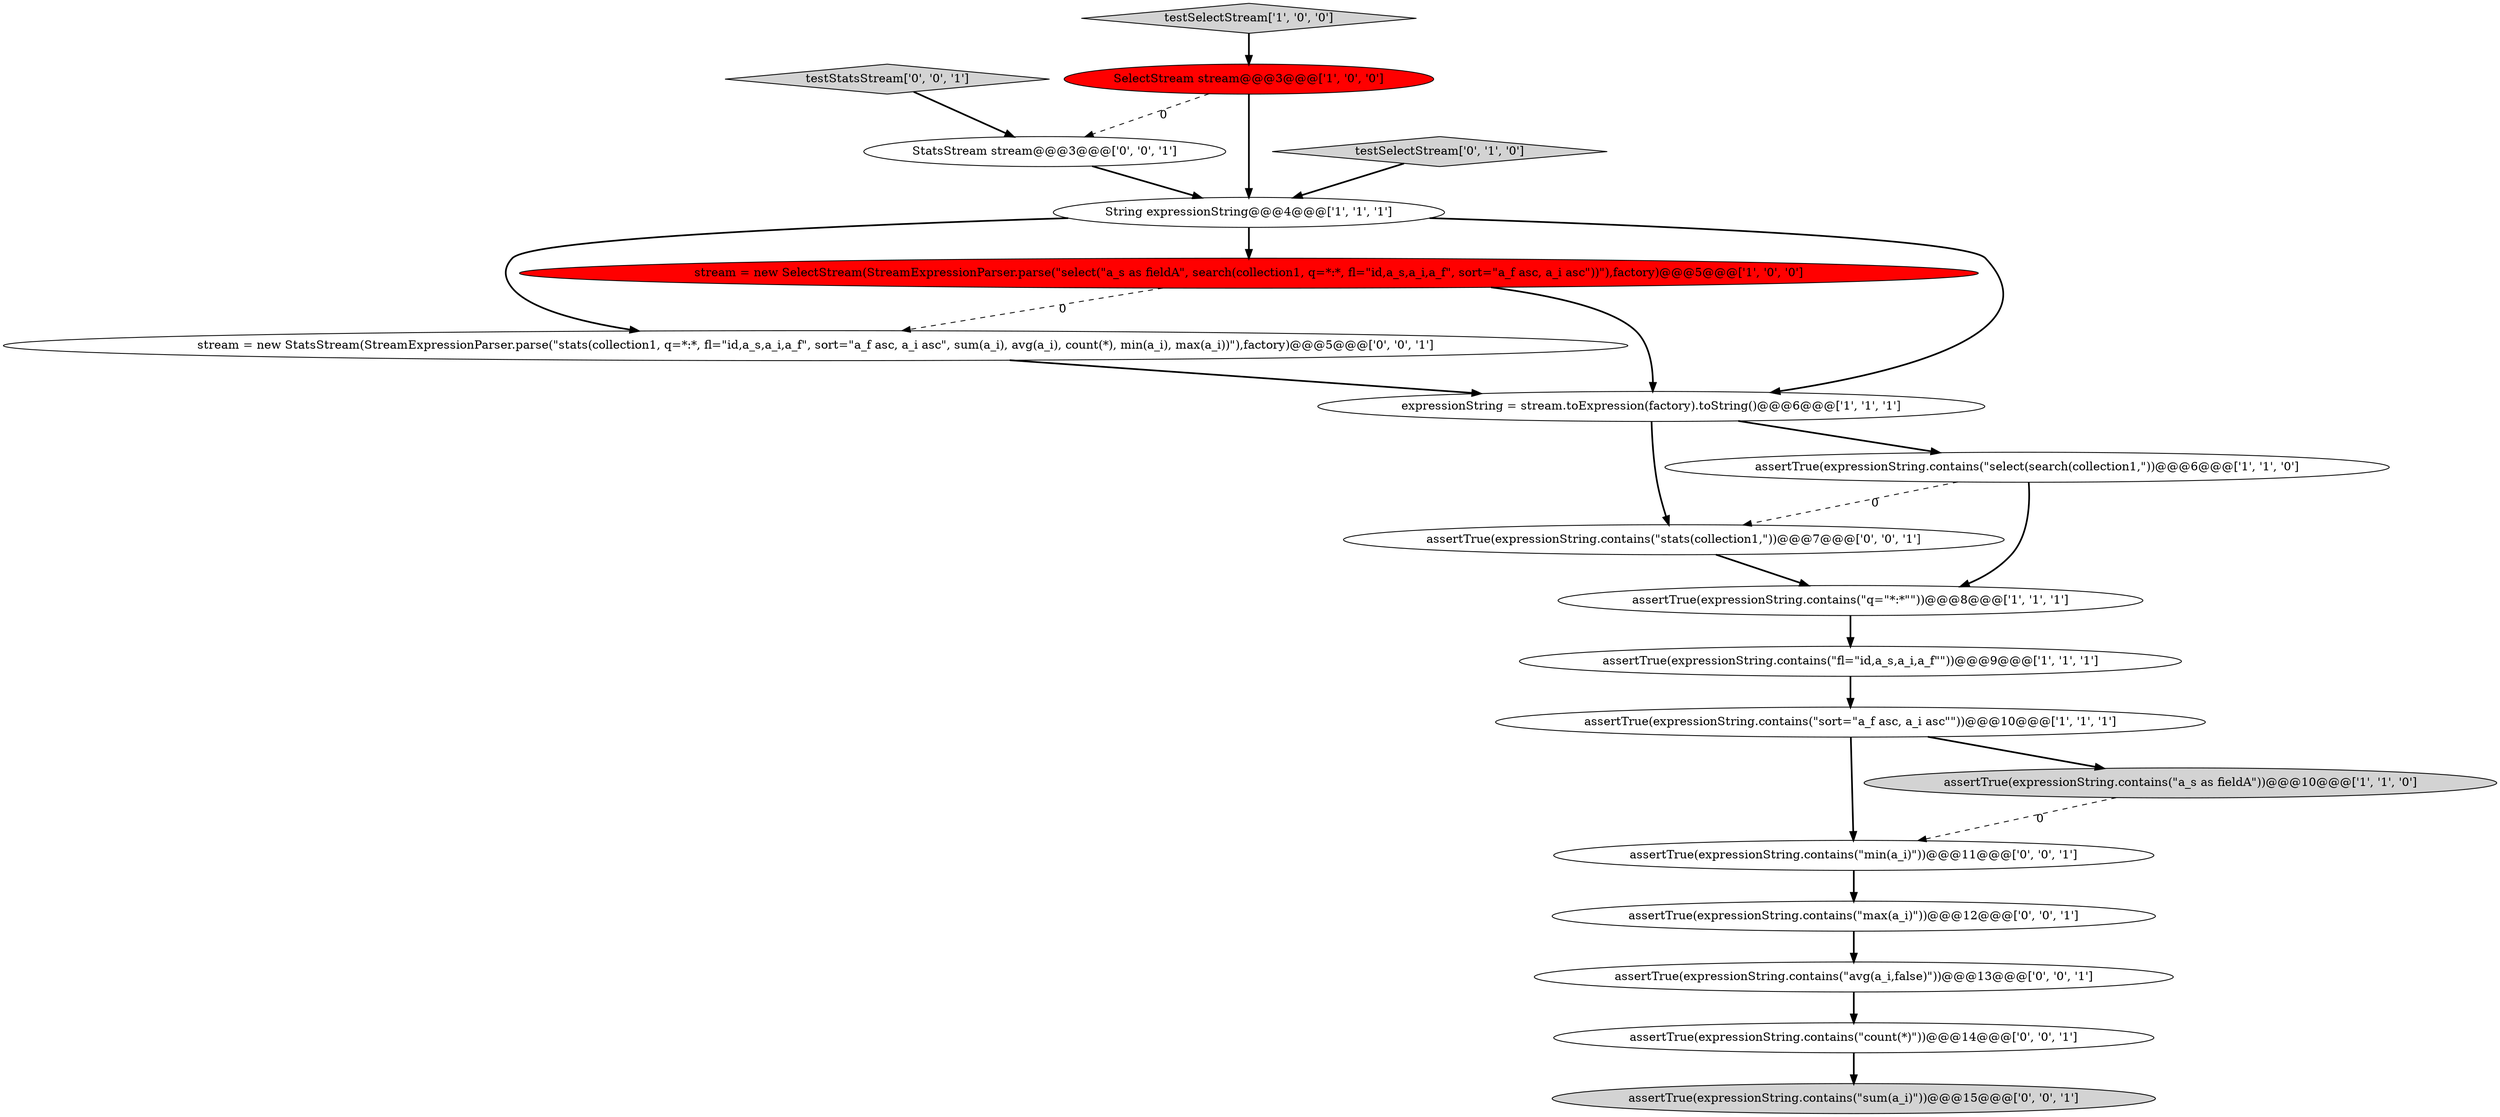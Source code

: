 digraph {
6 [style = filled, label = "assertTrue(expressionString.contains(\"fl=\"id,a_s,a_i,a_f\"\"))@@@9@@@['1', '1', '1']", fillcolor = white, shape = ellipse image = "AAA0AAABBB1BBB"];
2 [style = filled, label = "assertTrue(expressionString.contains(\"sort=\"a_f asc, a_i asc\"\"))@@@10@@@['1', '1', '1']", fillcolor = white, shape = ellipse image = "AAA0AAABBB1BBB"];
7 [style = filled, label = "String expressionString@@@4@@@['1', '1', '1']", fillcolor = white, shape = ellipse image = "AAA0AAABBB1BBB"];
9 [style = filled, label = "SelectStream stream@@@3@@@['1', '0', '0']", fillcolor = red, shape = ellipse image = "AAA1AAABBB1BBB"];
10 [style = filled, label = "testSelectStream['0', '1', '0']", fillcolor = lightgray, shape = diamond image = "AAA0AAABBB2BBB"];
11 [style = filled, label = "assertTrue(expressionString.contains(\"stats(collection1,\"))@@@7@@@['0', '0', '1']", fillcolor = white, shape = ellipse image = "AAA0AAABBB3BBB"];
13 [style = filled, label = "assertTrue(expressionString.contains(\"count(*)\"))@@@14@@@['0', '0', '1']", fillcolor = white, shape = ellipse image = "AAA0AAABBB3BBB"];
16 [style = filled, label = "assertTrue(expressionString.contains(\"sum(a_i)\"))@@@15@@@['0', '0', '1']", fillcolor = lightgray, shape = ellipse image = "AAA0AAABBB3BBB"];
19 [style = filled, label = "assertTrue(expressionString.contains(\"max(a_i)\"))@@@12@@@['0', '0', '1']", fillcolor = white, shape = ellipse image = "AAA0AAABBB3BBB"];
12 [style = filled, label = "stream = new StatsStream(StreamExpressionParser.parse(\"stats(collection1, q=*:*, fl=\"id,a_s,a_i,a_f\", sort=\"a_f asc, a_i asc\", sum(a_i), avg(a_i), count(*), min(a_i), max(a_i))\"),factory)@@@5@@@['0', '0', '1']", fillcolor = white, shape = ellipse image = "AAA0AAABBB3BBB"];
3 [style = filled, label = "testSelectStream['1', '0', '0']", fillcolor = lightgray, shape = diamond image = "AAA0AAABBB1BBB"];
14 [style = filled, label = "assertTrue(expressionString.contains(\"avg(a_i,false)\"))@@@13@@@['0', '0', '1']", fillcolor = white, shape = ellipse image = "AAA0AAABBB3BBB"];
17 [style = filled, label = "StatsStream stream@@@3@@@['0', '0', '1']", fillcolor = white, shape = ellipse image = "AAA0AAABBB3BBB"];
15 [style = filled, label = "testStatsStream['0', '0', '1']", fillcolor = lightgray, shape = diamond image = "AAA0AAABBB3BBB"];
18 [style = filled, label = "assertTrue(expressionString.contains(\"min(a_i)\"))@@@11@@@['0', '0', '1']", fillcolor = white, shape = ellipse image = "AAA0AAABBB3BBB"];
5 [style = filled, label = "stream = new SelectStream(StreamExpressionParser.parse(\"select(\"a_s as fieldA\", search(collection1, q=*:*, fl=\"id,a_s,a_i,a_f\", sort=\"a_f asc, a_i asc\"))\"),factory)@@@5@@@['1', '0', '0']", fillcolor = red, shape = ellipse image = "AAA1AAABBB1BBB"];
8 [style = filled, label = "expressionString = stream.toExpression(factory).toString()@@@6@@@['1', '1', '1']", fillcolor = white, shape = ellipse image = "AAA0AAABBB1BBB"];
1 [style = filled, label = "assertTrue(expressionString.contains(\"q=\"*:*\"\"))@@@8@@@['1', '1', '1']", fillcolor = white, shape = ellipse image = "AAA0AAABBB1BBB"];
0 [style = filled, label = "assertTrue(expressionString.contains(\"select(search(collection1,\"))@@@6@@@['1', '1', '0']", fillcolor = white, shape = ellipse image = "AAA0AAABBB1BBB"];
4 [style = filled, label = "assertTrue(expressionString.contains(\"a_s as fieldA\"))@@@10@@@['1', '1', '0']", fillcolor = lightgray, shape = ellipse image = "AAA0AAABBB1BBB"];
4->18 [style = dashed, label="0"];
5->8 [style = bold, label=""];
5->12 [style = dashed, label="0"];
7->12 [style = bold, label=""];
11->1 [style = bold, label=""];
18->19 [style = bold, label=""];
2->18 [style = bold, label=""];
0->11 [style = dashed, label="0"];
9->7 [style = bold, label=""];
7->8 [style = bold, label=""];
2->4 [style = bold, label=""];
10->7 [style = bold, label=""];
13->16 [style = bold, label=""];
6->2 [style = bold, label=""];
8->0 [style = bold, label=""];
3->9 [style = bold, label=""];
17->7 [style = bold, label=""];
15->17 [style = bold, label=""];
7->5 [style = bold, label=""];
1->6 [style = bold, label=""];
19->14 [style = bold, label=""];
12->8 [style = bold, label=""];
0->1 [style = bold, label=""];
9->17 [style = dashed, label="0"];
14->13 [style = bold, label=""];
8->11 [style = bold, label=""];
}
